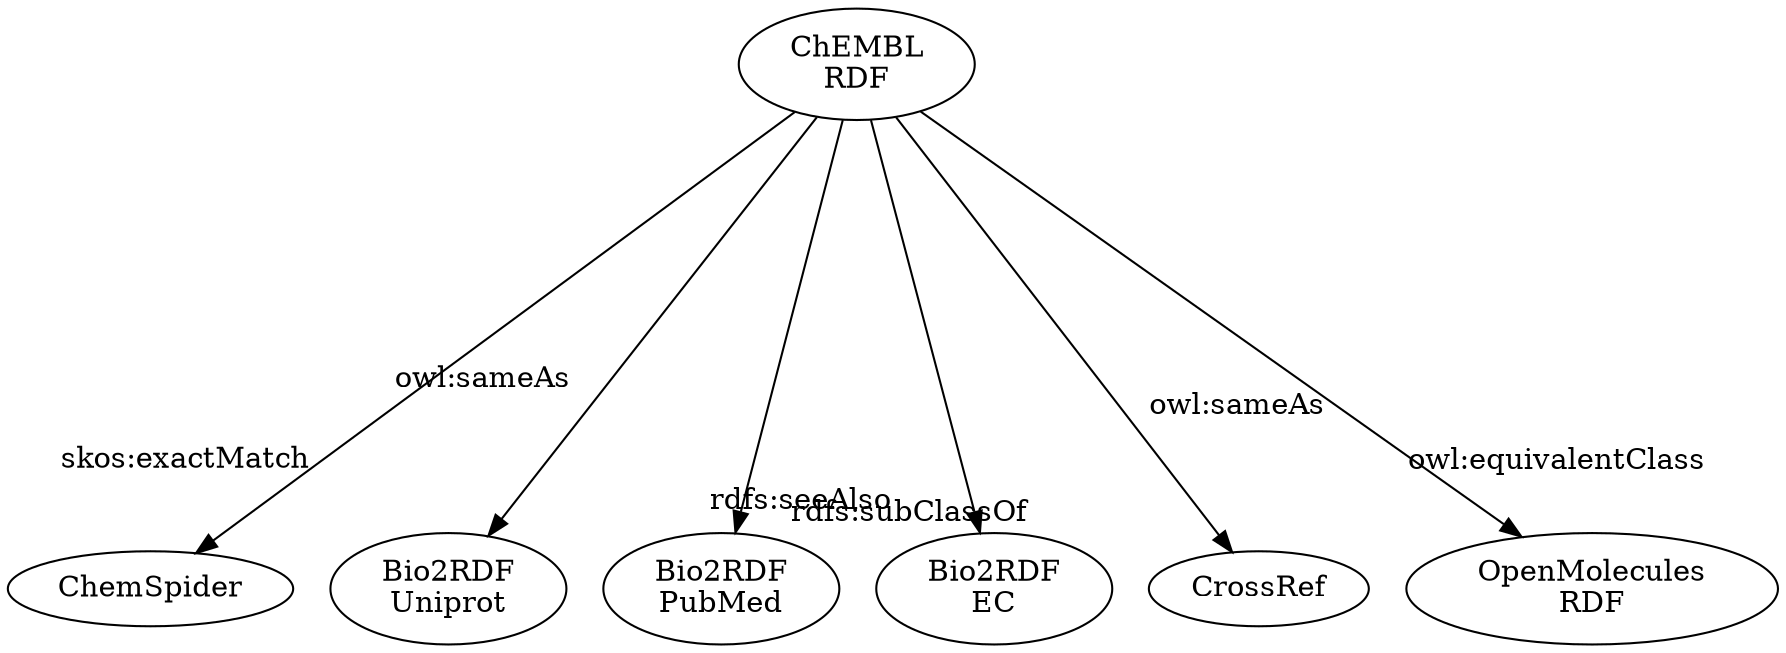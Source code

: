 
digraph G {

  root = chembl ;
  overlap = false ;
  ranksep = 2.75 ;

  chembl [label="ChEMBL\nRDF"];
  chemspider [label="ChemSpider"];
  bio2rdfuniprot [label="Bio2RDF\nUniprot"];
  bio2rdfpubmed [label="Bio2RDF\nPubMed"];
  bio2rdfec [label="Bio2RDF\nEC"];
  crossref [label="CrossRef"];
  ron [label="OpenMolecules\nRDF"];

  chembl -> chemspider [headlabel="skos:exactMatch", labeldistance=4.5, labelangle=60];
  chembl -> bio2rdfuniprot [headlabel="owl:sameAs", labeldistance=7.5, labelangle=40];
  chembl -> bio2rdfpubmed [headlabel="rdfs:seeAlso", labeldistance=3.5, labelangle=-50];
  chembl -> bio2rdfec [headlabel="rdfs:subClassOf", labeldistance=3.5, labelangle=60];
  chembl -> crossref [headlabel="owl:sameAs", labeldistance=7, labelangle=-40];
  chembl -> ron [headlabel="owl:equivalentClass", labeldistance=4, labelangle=-80];

}

